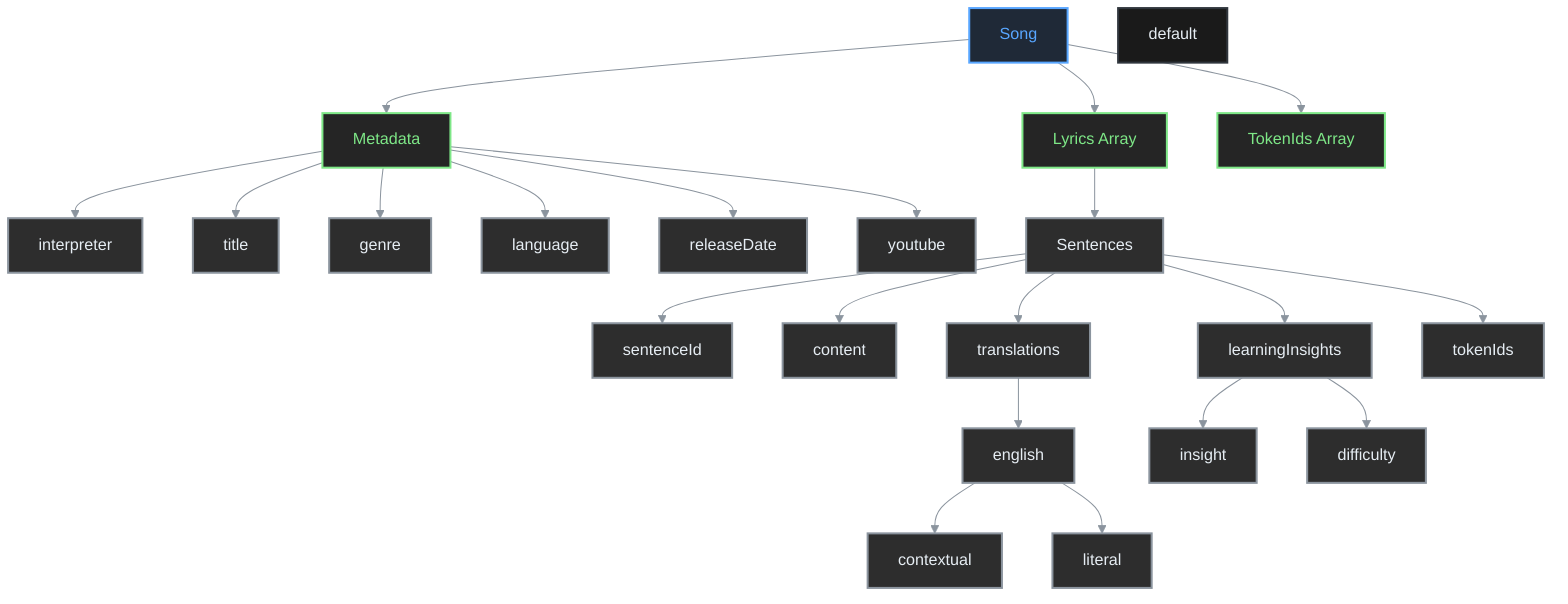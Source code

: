 %%{
  init: {
    'theme': 'dark',
    'themeVariables': {
      'primaryColor': '#1f2937',
      'primaryTextColor': '#e6edf3',
      'primaryBorderColor': '#58a6ff',
      'lineColor': '#8b949e',
      'secondaryColor': '#252525',
      'tertiaryColor': '#1a1a1a'
    }
  }
}%%
graph TD
    %% Nodes
    A[Song] --> B[Metadata]
    A --> C[Lyrics Array]
    A --> D[TokenIds Array]

    B --> B1[interpreter]
    B --> B2[title]
    B --> B3[genre]
    B --> B4[language]
    B --> B5[releaseDate]
    B --> B6[youtube]

    C --> E[Sentences]
    E --> F[sentenceId]
    E --> G[content]
    E --> H[translations]
    E --> I[learningInsights]
    E --> J[tokenIds]

    H --> K[english]
    K --> L[contextual]
    K --> M[literal]

    I --> N[insight]
    I --> O[difficulty]

    %% Styles
    classDef default fill:#2d2d2d,stroke:#8b949e,stroke-width:2px,color:#e6edf3
    classDef primary fill:#1f2937,stroke:#58a6ff,stroke-width:2px,color:#58a6ff
    classDef secondary fill:#252525,stroke:#7ee787,stroke-width:2px,color:#7ee787

    class A primary
    class B,C,D secondary

    style default fill:#1a1a1a,stroke:#30363d